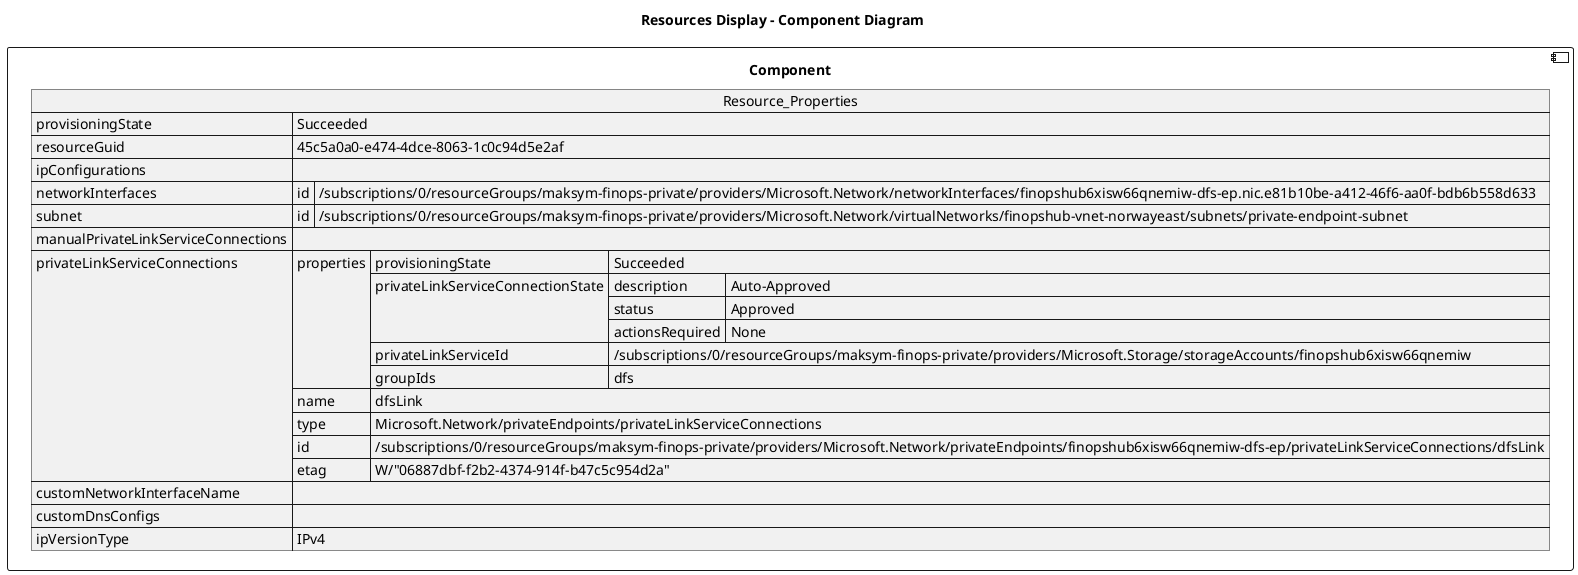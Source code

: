 @startuml

title Resources Display - Component Diagram

component Component {

json  Resource_Properties {
  "provisioningState": "Succeeded",
  "resourceGuid": "45c5a0a0-e474-4dce-8063-1c0c94d5e2af",
  "ipConfigurations": [],
  "networkInterfaces": [
    {
      "id": "/subscriptions/0/resourceGroups/maksym-finops-private/providers/Microsoft.Network/networkInterfaces/finopshub6xisw66qnemiw-dfs-ep.nic.e81b10be-a412-46f6-aa0f-bdb6b558d633"
    }
  ],
  "subnet": {
    "id": "/subscriptions/0/resourceGroups/maksym-finops-private/providers/Microsoft.Network/virtualNetworks/finopshub-vnet-norwayeast/subnets/private-endpoint-subnet"
  },
  "manualPrivateLinkServiceConnections": [],
  "privateLinkServiceConnections": [
    {
      "properties": {
        "provisioningState": "Succeeded",
        "privateLinkServiceConnectionState": {
          "description": "Auto-Approved",
          "status": "Approved",
          "actionsRequired": "None"
        },
        "privateLinkServiceId": "/subscriptions/0/resourceGroups/maksym-finops-private/providers/Microsoft.Storage/storageAccounts/finopshub6xisw66qnemiw",
        "groupIds": [
          "dfs"
        ]
      },
      "name": "dfsLink",
      "type": "Microsoft.Network/privateEndpoints/privateLinkServiceConnections",
      "id": "/subscriptions/0/resourceGroups/maksym-finops-private/providers/Microsoft.Network/privateEndpoints/finopshub6xisw66qnemiw-dfs-ep/privateLinkServiceConnections/dfsLink",
      "etag": "W/\"06887dbf-f2b2-4374-914f-b47c5c954d2a\""
    }
  ],
  "customNetworkInterfaceName": "",
  "customDnsConfigs": [],
  "ipVersionType": "IPv4"
}
}
@enduml
